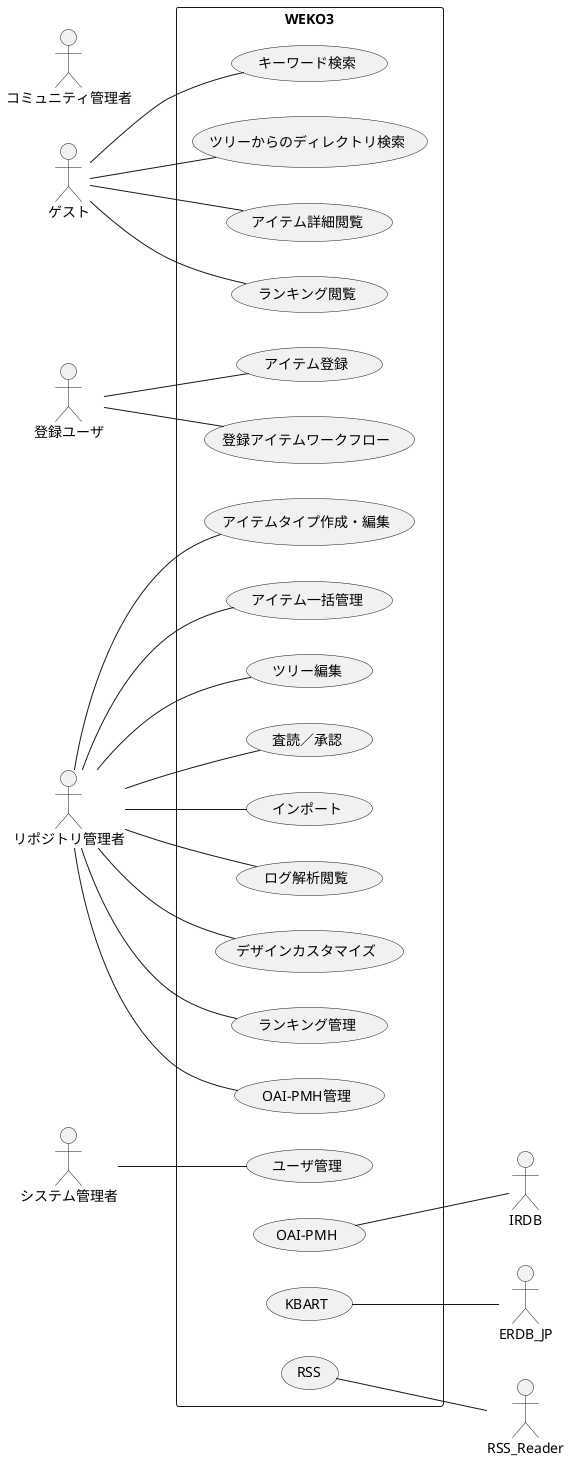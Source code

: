@startuml
' http://plantuml.com/
' https://marketplace.visualstudio.com/items?itemName=jebbs.plantuml


'title ユースケース図

left to right direction
skinparam packageStyle rectangle

actor ゲスト
' 教員
actor 登録ユーザ
' 図書館員,モデレータ
actor リポジトリ管理者
actor システム管理者
' 外部システム
actor IRDB 
actor ERDB_JP
actor RSS_Reader

' WEKO3
actor コミュニティ管理者

rectangle WEKO3 {

' ゲスト
ゲスト -- (キーワード検索)
ゲスト -- (ツリーからのディレクトリ検索)
ゲスト -- (アイテム詳細閲覧)
ゲスト -- (ランキング閲覧)

' 登録ユーザ
登録ユーザ -- (アイテム登録)
登録ユーザ -- (登録アイテムワークフロー)

' リポジトリ管理者
リポジトリ管理者 -- (アイテムタイプ作成・編集)
リポジトリ管理者 -- (アイテム一括管理)
リポジトリ管理者 -- (ツリー編集)
リポジトリ管理者 -- (査読／承認)
リポジトリ管理者 -- (インポート)
リポジトリ管理者 -- (ログ解析閲覧)
リポジトリ管理者 -- (デザインカスタマイズ)
リポジトリ管理者 -- (ランキング管理)
リポジトリ管理者 -- (OAI-PMH管理)

' システム管理者
システム管理者  -- (ユーザ管理)

' 外部システム連携
(OAI-PMH) -- IRDB
(KBART) -- ERDB_JP
(RSS) --  RSS_Reader

}
@enduml